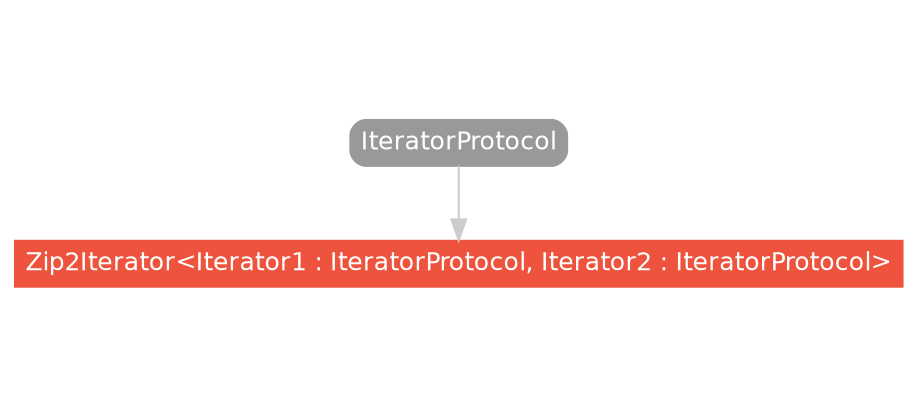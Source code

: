strict digraph "Zip2Iterator<Iterator1 : IteratorProtocol, Iterator2 : IteratorProtocol> - Type Hierarchy - SwiftDoc.org" {
    pad="0.1,0.8"
    node [shape=box, style="filled,rounded", color="#999999", fillcolor="#999999", fontcolor=white, fontname=Helvetica, fontnames="Helvetica,sansserif", fontsize=12, margin="0.07,0.05", height="0.3"]
    edge [color="#cccccc"]
    "IteratorProtocol" [URL="/protocol/IteratorProtocol/hierarchy/"]
    "Zip2Iterator<Iterator1 : IteratorProtocol, Iterator2 : IteratorProtocol>" [URL="/type/Zip2Iterator/", style="filled", fillcolor="#ee543d", color="#ee543d"]    "IteratorProtocol" -> "Zip2Iterator<Iterator1 : IteratorProtocol, Iterator2 : IteratorProtocol>"
    subgraph Types {
        rank = max; "Zip2Iterator<Iterator1 : IteratorProtocol, Iterator2 : IteratorProtocol>";
    }
}